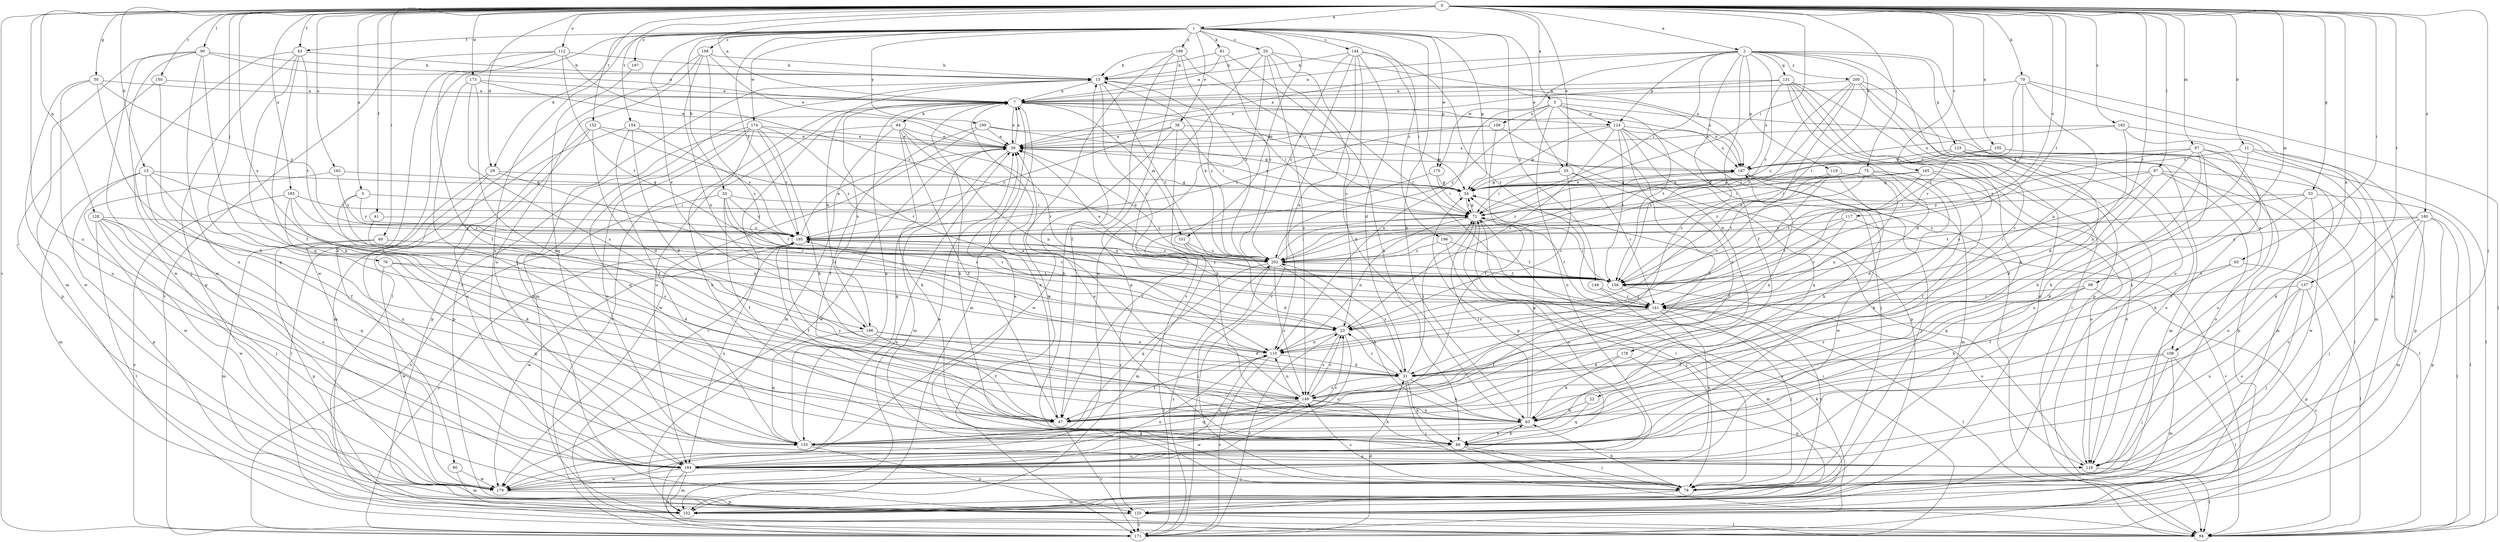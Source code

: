 strict digraph  {
0;
1;
2;
3;
5;
7;
11;
13;
15;
20;
22;
23;
29;
31;
35;
38;
39;
41;
43;
47;
50;
53;
54;
55;
63;
65;
69;
71;
75;
76;
78;
79;
80;
81;
84;
86;
87;
90;
94;
97;
98;
101;
102;
105;
108;
109;
110;
112;
117;
118;
119;
123;
124;
125;
128;
131;
133;
137;
141;
144;
148;
149;
150;
152;
154;
156;
163;
164;
165;
171;
173;
174;
175;
178;
179;
180;
183;
185;
186;
187;
190;
195;
196;
197;
198;
199;
200;
202;
0 -> 1  [label=a];
0 -> 2  [label=a];
0 -> 3  [label=a];
0 -> 5  [label=a];
0 -> 7  [label=a];
0 -> 11  [label=b];
0 -> 13  [label=b];
0 -> 29  [label=d];
0 -> 35  [label=e];
0 -> 41  [label=f];
0 -> 43  [label=f];
0 -> 50  [label=g];
0 -> 53  [label=g];
0 -> 65  [label=i];
0 -> 69  [label=i];
0 -> 71  [label=i];
0 -> 75  [label=j];
0 -> 76  [label=j];
0 -> 78  [label=j];
0 -> 79  [label=k];
0 -> 87  [label=l];
0 -> 90  [label=l];
0 -> 97  [label=m];
0 -> 98  [label=m];
0 -> 105  [label=n];
0 -> 108  [label=n];
0 -> 112  [label=o];
0 -> 117  [label=o];
0 -> 128  [label=q];
0 -> 137  [label=r];
0 -> 141  [label=r];
0 -> 150  [label=t];
0 -> 152  [label=t];
0 -> 154  [label=t];
0 -> 156  [label=t];
0 -> 163  [label=u];
0 -> 164  [label=u];
0 -> 165  [label=v];
0 -> 171  [label=v];
0 -> 173  [label=w];
0 -> 180  [label=x];
0 -> 183  [label=x];
0 -> 185  [label=x];
0 -> 186  [label=x];
1 -> 20  [label=c];
1 -> 29  [label=d];
1 -> 35  [label=e];
1 -> 38  [label=e];
1 -> 43  [label=f];
1 -> 54  [label=g];
1 -> 55  [label=h];
1 -> 63  [label=h];
1 -> 80  [label=k];
1 -> 81  [label=k];
1 -> 101  [label=m];
1 -> 144  [label=s];
1 -> 148  [label=s];
1 -> 164  [label=u];
1 -> 174  [label=w];
1 -> 175  [label=w];
1 -> 186  [label=x];
1 -> 190  [label=y];
1 -> 195  [label=y];
1 -> 196  [label=z];
1 -> 197  [label=z];
1 -> 198  [label=z];
1 -> 199  [label=z];
2 -> 7  [label=a];
2 -> 22  [label=c];
2 -> 39  [label=e];
2 -> 47  [label=f];
2 -> 63  [label=h];
2 -> 71  [label=i];
2 -> 119  [label=p];
2 -> 123  [label=p];
2 -> 124  [label=p];
2 -> 131  [label=q];
2 -> 149  [label=s];
2 -> 156  [label=t];
2 -> 175  [label=w];
2 -> 200  [label=z];
2 -> 202  [label=z];
3 -> 108  [label=n];
3 -> 109  [label=n];
3 -> 110  [label=n];
3 -> 124  [label=p];
3 -> 156  [label=t];
3 -> 164  [label=u];
3 -> 178  [label=w];
3 -> 202  [label=z];
5 -> 23  [label=c];
5 -> 71  [label=i];
5 -> 110  [label=n];
5 -> 195  [label=y];
7 -> 39  [label=e];
7 -> 71  [label=i];
7 -> 84  [label=k];
7 -> 86  [label=k];
7 -> 101  [label=m];
7 -> 102  [label=m];
7 -> 124  [label=p];
7 -> 164  [label=u];
7 -> 171  [label=v];
7 -> 186  [label=x];
7 -> 187  [label=x];
11 -> 63  [label=h];
11 -> 86  [label=k];
11 -> 125  [label=p];
11 -> 187  [label=x];
13 -> 23  [label=c];
13 -> 47  [label=f];
13 -> 54  [label=g];
13 -> 102  [label=m];
13 -> 125  [label=p];
13 -> 149  [label=s];
15 -> 7  [label=a];
15 -> 102  [label=m];
15 -> 141  [label=r];
15 -> 156  [label=t];
15 -> 187  [label=x];
15 -> 202  [label=z];
20 -> 15  [label=b];
20 -> 63  [label=h];
20 -> 141  [label=r];
20 -> 149  [label=s];
20 -> 171  [label=v];
20 -> 179  [label=w];
20 -> 187  [label=x];
22 -> 63  [label=h];
22 -> 133  [label=q];
23 -> 110  [label=n];
23 -> 149  [label=s];
23 -> 164  [label=u];
29 -> 23  [label=c];
29 -> 54  [label=g];
29 -> 94  [label=l];
29 -> 164  [label=u];
31 -> 23  [label=c];
31 -> 63  [label=h];
31 -> 71  [label=i];
31 -> 78  [label=j];
31 -> 86  [label=k];
31 -> 149  [label=s];
31 -> 202  [label=z];
35 -> 23  [label=c];
35 -> 47  [label=f];
35 -> 54  [label=g];
35 -> 71  [label=i];
35 -> 141  [label=r];
38 -> 39  [label=e];
38 -> 54  [label=g];
38 -> 63  [label=h];
38 -> 71  [label=i];
38 -> 179  [label=w];
38 -> 195  [label=y];
39 -> 7  [label=a];
39 -> 102  [label=m];
39 -> 133  [label=q];
39 -> 179  [label=w];
39 -> 187  [label=x];
41 -> 141  [label=r];
41 -> 195  [label=y];
43 -> 15  [label=b];
43 -> 47  [label=f];
43 -> 86  [label=k];
43 -> 125  [label=p];
43 -> 156  [label=t];
43 -> 179  [label=w];
47 -> 39  [label=e];
47 -> 171  [label=v];
50 -> 7  [label=a];
50 -> 63  [label=h];
50 -> 164  [label=u];
50 -> 179  [label=w];
50 -> 195  [label=y];
53 -> 63  [label=h];
53 -> 71  [label=i];
53 -> 94  [label=l];
53 -> 156  [label=t];
53 -> 164  [label=u];
54 -> 39  [label=e];
54 -> 71  [label=i];
54 -> 187  [label=x];
55 -> 23  [label=c];
55 -> 47  [label=f];
55 -> 71  [label=i];
55 -> 156  [label=t];
55 -> 171  [label=v];
55 -> 195  [label=y];
63 -> 54  [label=g];
63 -> 71  [label=i];
63 -> 86  [label=k];
63 -> 133  [label=q];
63 -> 195  [label=y];
65 -> 47  [label=f];
65 -> 94  [label=l];
65 -> 156  [label=t];
69 -> 102  [label=m];
69 -> 125  [label=p];
69 -> 156  [label=t];
69 -> 202  [label=z];
71 -> 54  [label=g];
71 -> 110  [label=n];
71 -> 141  [label=r];
71 -> 164  [label=u];
71 -> 171  [label=v];
71 -> 195  [label=y];
75 -> 31  [label=d];
75 -> 54  [label=g];
75 -> 71  [label=i];
75 -> 86  [label=k];
75 -> 110  [label=n];
75 -> 156  [label=t];
75 -> 202  [label=z];
76 -> 31  [label=d];
76 -> 133  [label=q];
76 -> 156  [label=t];
76 -> 179  [label=w];
78 -> 7  [label=a];
78 -> 39  [label=e];
78 -> 63  [label=h];
78 -> 71  [label=i];
78 -> 102  [label=m];
78 -> 141  [label=r];
78 -> 149  [label=s];
79 -> 7  [label=a];
79 -> 94  [label=l];
79 -> 110  [label=n];
79 -> 125  [label=p];
79 -> 141  [label=r];
79 -> 156  [label=t];
80 -> 102  [label=m];
80 -> 179  [label=w];
81 -> 7  [label=a];
81 -> 15  [label=b];
81 -> 86  [label=k];
81 -> 202  [label=z];
84 -> 39  [label=e];
84 -> 47  [label=f];
84 -> 86  [label=k];
84 -> 102  [label=m];
84 -> 110  [label=n];
84 -> 141  [label=r];
84 -> 171  [label=v];
86 -> 39  [label=e];
86 -> 63  [label=h];
86 -> 78  [label=j];
86 -> 94  [label=l];
86 -> 164  [label=u];
87 -> 31  [label=d];
87 -> 54  [label=g];
87 -> 94  [label=l];
87 -> 118  [label=o];
87 -> 141  [label=r];
87 -> 179  [label=w];
87 -> 195  [label=y];
90 -> 7  [label=a];
90 -> 15  [label=b];
90 -> 78  [label=j];
90 -> 102  [label=m];
90 -> 133  [label=q];
90 -> 164  [label=u];
90 -> 179  [label=w];
94 -> 39  [label=e];
97 -> 63  [label=h];
97 -> 86  [label=k];
97 -> 94  [label=l];
97 -> 118  [label=o];
97 -> 164  [label=u];
97 -> 187  [label=x];
97 -> 195  [label=y];
98 -> 63  [label=h];
98 -> 141  [label=r];
98 -> 149  [label=s];
98 -> 171  [label=v];
101 -> 31  [label=d];
101 -> 102  [label=m];
101 -> 202  [label=z];
105 -> 71  [label=i];
105 -> 102  [label=m];
105 -> 125  [label=p];
105 -> 187  [label=x];
108 -> 31  [label=d];
108 -> 78  [label=j];
108 -> 86  [label=k];
108 -> 94  [label=l];
108 -> 102  [label=m];
109 -> 39  [label=e];
109 -> 47  [label=f];
109 -> 125  [label=p];
109 -> 195  [label=y];
110 -> 31  [label=d];
110 -> 47  [label=f];
110 -> 171  [label=v];
110 -> 195  [label=y];
112 -> 15  [label=b];
112 -> 47  [label=f];
112 -> 156  [label=t];
112 -> 171  [label=v];
112 -> 179  [label=w];
112 -> 202  [label=z];
117 -> 141  [label=r];
117 -> 156  [label=t];
117 -> 171  [label=v];
117 -> 195  [label=y];
118 -> 15  [label=b];
118 -> 54  [label=g];
118 -> 94  [label=l];
119 -> 23  [label=c];
119 -> 54  [label=g];
119 -> 63  [label=h];
119 -> 110  [label=n];
119 -> 118  [label=o];
123 -> 94  [label=l];
123 -> 102  [label=m];
123 -> 118  [label=o];
123 -> 187  [label=x];
123 -> 202  [label=z];
124 -> 23  [label=c];
124 -> 39  [label=e];
124 -> 47  [label=f];
124 -> 54  [label=g];
124 -> 78  [label=j];
124 -> 94  [label=l];
124 -> 133  [label=q];
124 -> 156  [label=t];
124 -> 187  [label=x];
125 -> 15  [label=b];
125 -> 94  [label=l];
125 -> 171  [label=v];
128 -> 78  [label=j];
128 -> 94  [label=l];
128 -> 133  [label=q];
128 -> 164  [label=u];
128 -> 179  [label=w];
128 -> 195  [label=y];
131 -> 7  [label=a];
131 -> 31  [label=d];
131 -> 39  [label=e];
131 -> 86  [label=k];
131 -> 94  [label=l];
131 -> 125  [label=p];
131 -> 149  [label=s];
131 -> 187  [label=x];
133 -> 7  [label=a];
133 -> 23  [label=c];
133 -> 118  [label=o];
133 -> 125  [label=p];
137 -> 78  [label=j];
137 -> 118  [label=o];
137 -> 125  [label=p];
137 -> 141  [label=r];
137 -> 164  [label=u];
141 -> 23  [label=c];
141 -> 47  [label=f];
141 -> 78  [label=j];
141 -> 94  [label=l];
141 -> 164  [label=u];
144 -> 15  [label=b];
144 -> 23  [label=c];
144 -> 31  [label=d];
144 -> 71  [label=i];
144 -> 110  [label=n];
144 -> 141  [label=r];
144 -> 171  [label=v];
144 -> 202  [label=z];
148 -> 102  [label=m];
148 -> 141  [label=r];
149 -> 7  [label=a];
149 -> 23  [label=c];
149 -> 47  [label=f];
149 -> 63  [label=h];
149 -> 86  [label=k];
149 -> 110  [label=n];
149 -> 133  [label=q];
149 -> 179  [label=w];
149 -> 187  [label=x];
150 -> 7  [label=a];
150 -> 125  [label=p];
150 -> 133  [label=q];
152 -> 31  [label=d];
152 -> 39  [label=e];
152 -> 125  [label=p];
152 -> 164  [label=u];
152 -> 202  [label=z];
154 -> 31  [label=d];
154 -> 39  [label=e];
154 -> 47  [label=f];
154 -> 102  [label=m];
154 -> 195  [label=y];
156 -> 39  [label=e];
156 -> 71  [label=i];
156 -> 118  [label=o];
156 -> 141  [label=r];
156 -> 195  [label=y];
163 -> 54  [label=g];
163 -> 179  [label=w];
163 -> 195  [label=y];
164 -> 54  [label=g];
164 -> 78  [label=j];
164 -> 102  [label=m];
164 -> 110  [label=n];
164 -> 171  [label=v];
164 -> 179  [label=w];
165 -> 47  [label=f];
165 -> 54  [label=g];
165 -> 71  [label=i];
165 -> 118  [label=o];
165 -> 156  [label=t];
171 -> 23  [label=c];
171 -> 31  [label=d];
171 -> 71  [label=i];
171 -> 195  [label=y];
171 -> 202  [label=z];
173 -> 7  [label=a];
173 -> 39  [label=e];
173 -> 63  [label=h];
173 -> 86  [label=k];
173 -> 149  [label=s];
174 -> 39  [label=e];
174 -> 63  [label=h];
174 -> 86  [label=k];
174 -> 118  [label=o];
174 -> 125  [label=p];
174 -> 133  [label=q];
174 -> 141  [label=r];
174 -> 195  [label=y];
175 -> 47  [label=f];
175 -> 54  [label=g];
175 -> 71  [label=i];
178 -> 31  [label=d];
178 -> 63  [label=h];
178 -> 125  [label=p];
179 -> 110  [label=n];
179 -> 125  [label=p];
180 -> 78  [label=j];
180 -> 94  [label=l];
180 -> 102  [label=m];
180 -> 118  [label=o];
180 -> 125  [label=p];
180 -> 195  [label=y];
180 -> 202  [label=z];
183 -> 31  [label=d];
183 -> 39  [label=e];
183 -> 86  [label=k];
183 -> 102  [label=m];
183 -> 187  [label=x];
185 -> 71  [label=i];
185 -> 86  [label=k];
185 -> 149  [label=s];
185 -> 171  [label=v];
185 -> 202  [label=z];
186 -> 15  [label=b];
186 -> 31  [label=d];
186 -> 47  [label=f];
186 -> 110  [label=n];
186 -> 133  [label=q];
186 -> 149  [label=s];
187 -> 54  [label=g];
187 -> 78  [label=j];
187 -> 102  [label=m];
187 -> 179  [label=w];
187 -> 202  [label=z];
190 -> 39  [label=e];
190 -> 47  [label=f];
190 -> 54  [label=g];
190 -> 179  [label=w];
190 -> 187  [label=x];
195 -> 39  [label=e];
195 -> 47  [label=f];
195 -> 164  [label=u];
195 -> 179  [label=w];
195 -> 202  [label=z];
196 -> 78  [label=j];
196 -> 156  [label=t];
196 -> 202  [label=z];
197 -> 133  [label=q];
198 -> 15  [label=b];
198 -> 23  [label=c];
198 -> 39  [label=e];
198 -> 94  [label=l];
198 -> 110  [label=n];
198 -> 164  [label=u];
199 -> 15  [label=b];
199 -> 47  [label=f];
199 -> 71  [label=i];
199 -> 125  [label=p];
199 -> 171  [label=v];
199 -> 202  [label=z];
200 -> 7  [label=a];
200 -> 23  [label=c];
200 -> 94  [label=l];
200 -> 118  [label=o];
200 -> 125  [label=p];
200 -> 156  [label=t];
200 -> 202  [label=z];
202 -> 15  [label=b];
202 -> 39  [label=e];
202 -> 63  [label=h];
202 -> 71  [label=i];
202 -> 78  [label=j];
202 -> 133  [label=q];
202 -> 149  [label=s];
202 -> 156  [label=t];
202 -> 195  [label=y];
}

